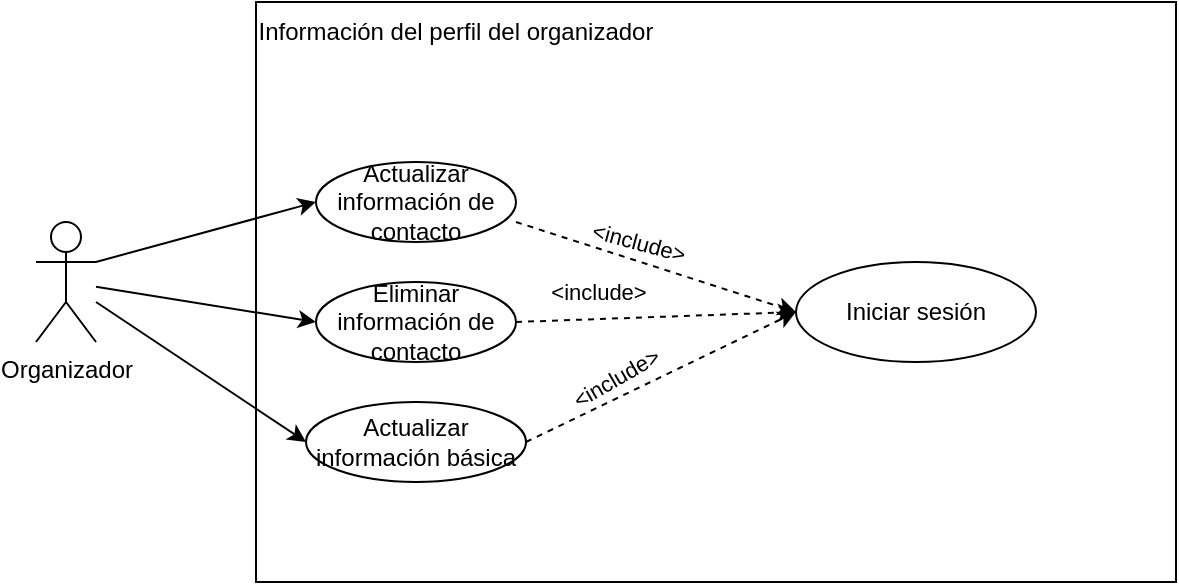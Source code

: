 <mxfile version="20.6.2" type="device"><diagram id="wTI6sLuashQS_hS4SBIg" name="Página-1"><mxGraphModel dx="865" dy="518" grid="1" gridSize="10" guides="1" tooltips="1" connect="1" arrows="1" fold="1" page="1" pageScale="1" pageWidth="1169" pageHeight="1654" math="0" shadow="0"><root><mxCell id="0"/><mxCell id="1" parent="0"/><mxCell id="NLb-N0uSOnm3baon79tH-1" value="" style="rounded=0;whiteSpace=wrap;html=1;movable=0;resizable=0;rotatable=0;deletable=0;editable=0;connectable=0;" vertex="1" parent="1"><mxGeometry x="240" y="200" width="460" height="290" as="geometry"/></mxCell><mxCell id="NLb-N0uSOnm3baon79tH-2" value="Información del perfil del organizador" style="text;html=1;strokeColor=none;fillColor=none;align=center;verticalAlign=middle;whiteSpace=wrap;rounded=0;" vertex="1" parent="1"><mxGeometry x="240" y="200" width="200" height="30" as="geometry"/></mxCell><mxCell id="NLb-N0uSOnm3baon79tH-3" value="Organizador" style="shape=umlActor;verticalLabelPosition=bottom;verticalAlign=top;html=1;" vertex="1" parent="1"><mxGeometry x="130" y="310" width="30" height="60" as="geometry"/></mxCell><mxCell id="NLb-N0uSOnm3baon79tH-4" value="Actualizar información de contacto" style="ellipse;whiteSpace=wrap;html=1;" vertex="1" parent="1"><mxGeometry x="270" y="280" width="100" height="40" as="geometry"/></mxCell><mxCell id="NLb-N0uSOnm3baon79tH-5" value="Actualizar información básica" style="ellipse;whiteSpace=wrap;html=1;" vertex="1" parent="1"><mxGeometry x="265" y="400" width="110" height="40" as="geometry"/></mxCell><mxCell id="NLb-N0uSOnm3baon79tH-8" value="Eliminar información de contacto" style="ellipse;whiteSpace=wrap;html=1;" vertex="1" parent="1"><mxGeometry x="270" y="340" width="100" height="40" as="geometry"/></mxCell><mxCell id="NLb-N0uSOnm3baon79tH-9" value="" style="endArrow=classic;html=1;rounded=0;entryX=0;entryY=0.5;entryDx=0;entryDy=0;" edge="1" parent="1" source="NLb-N0uSOnm3baon79tH-3" target="NLb-N0uSOnm3baon79tH-5"><mxGeometry width="50" height="50" relative="1" as="geometry"><mxPoint x="160" y="460" as="sourcePoint"/><mxPoint x="210" y="410" as="targetPoint"/></mxGeometry></mxCell><mxCell id="NLb-N0uSOnm3baon79tH-10" value="" style="endArrow=classic;html=1;rounded=0;entryX=0;entryY=0.5;entryDx=0;entryDy=0;" edge="1" parent="1" source="NLb-N0uSOnm3baon79tH-3" target="NLb-N0uSOnm3baon79tH-8"><mxGeometry width="50" height="50" relative="1" as="geometry"><mxPoint x="170" y="360" as="sourcePoint"/><mxPoint x="275" y="430" as="targetPoint"/></mxGeometry></mxCell><mxCell id="NLb-N0uSOnm3baon79tH-11" value="" style="endArrow=classic;html=1;rounded=0;entryX=0;entryY=0.5;entryDx=0;entryDy=0;exitX=1;exitY=0.333;exitDx=0;exitDy=0;exitPerimeter=0;" edge="1" parent="1" source="NLb-N0uSOnm3baon79tH-3" target="NLb-N0uSOnm3baon79tH-4"><mxGeometry width="50" height="50" relative="1" as="geometry"><mxPoint x="170" y="352.4" as="sourcePoint"/><mxPoint x="280" y="370" as="targetPoint"/></mxGeometry></mxCell><mxCell id="NLb-N0uSOnm3baon79tH-12" value="Iniciar sesión" style="ellipse;whiteSpace=wrap;html=1;" vertex="1" parent="1"><mxGeometry x="510" y="330" width="120" height="50" as="geometry"/></mxCell><mxCell id="NLb-N0uSOnm3baon79tH-13" value="" style="endArrow=classic;html=1;rounded=0;dashed=1;entryX=0;entryY=0.5;entryDx=0;entryDy=0;" edge="1" parent="1" target="NLb-N0uSOnm3baon79tH-12"><mxGeometry width="50" height="50" relative="1" as="geometry"><mxPoint x="370" y="310" as="sourcePoint"/><mxPoint x="440" y="320" as="targetPoint"/></mxGeometry></mxCell><mxCell id="NLb-N0uSOnm3baon79tH-14" value="&amp;lt;include&amp;gt;" style="edgeLabel;html=1;align=center;verticalAlign=middle;resizable=0;points=[];rotation=15;" vertex="1" connectable="0" parent="NLb-N0uSOnm3baon79tH-13"><mxGeometry x="-0.239" y="1" relative="1" as="geometry"><mxPoint x="7" y="-6" as="offset"/></mxGeometry></mxCell><mxCell id="NLb-N0uSOnm3baon79tH-15" value="" style="endArrow=classic;html=1;rounded=0;dashed=1;entryX=0;entryY=0.5;entryDx=0;entryDy=0;exitX=1;exitY=0.5;exitDx=0;exitDy=0;" edge="1" parent="1" source="NLb-N0uSOnm3baon79tH-8" target="NLb-N0uSOnm3baon79tH-12"><mxGeometry width="50" height="50" relative="1" as="geometry"><mxPoint x="375" y="355" as="sourcePoint"/><mxPoint x="515" y="400" as="targetPoint"/></mxGeometry></mxCell><mxCell id="NLb-N0uSOnm3baon79tH-16" value="&amp;lt;include&amp;gt;" style="edgeLabel;html=1;align=center;verticalAlign=middle;resizable=0;points=[];rotation=0;" vertex="1" connectable="0" parent="NLb-N0uSOnm3baon79tH-15"><mxGeometry x="-0.239" y="1" relative="1" as="geometry"><mxPoint x="-13" y="-12" as="offset"/></mxGeometry></mxCell><mxCell id="NLb-N0uSOnm3baon79tH-17" value="" style="endArrow=classic;html=1;rounded=0;dashed=1;entryX=0;entryY=0.5;entryDx=0;entryDy=0;exitX=1;exitY=0.5;exitDx=0;exitDy=0;" edge="1" parent="1" source="NLb-N0uSOnm3baon79tH-5" target="NLb-N0uSOnm3baon79tH-12"><mxGeometry width="50" height="50" relative="1" as="geometry"><mxPoint x="380" y="370" as="sourcePoint"/><mxPoint x="520" y="365" as="targetPoint"/></mxGeometry></mxCell><mxCell id="NLb-N0uSOnm3baon79tH-18" value="&amp;lt;include&amp;gt;" style="edgeLabel;html=1;align=center;verticalAlign=middle;resizable=0;points=[];rotation=-30;" vertex="1" connectable="0" parent="NLb-N0uSOnm3baon79tH-17"><mxGeometry x="-0.239" y="1" relative="1" as="geometry"><mxPoint x="-6" y="-6" as="offset"/></mxGeometry></mxCell></root></mxGraphModel></diagram></mxfile>